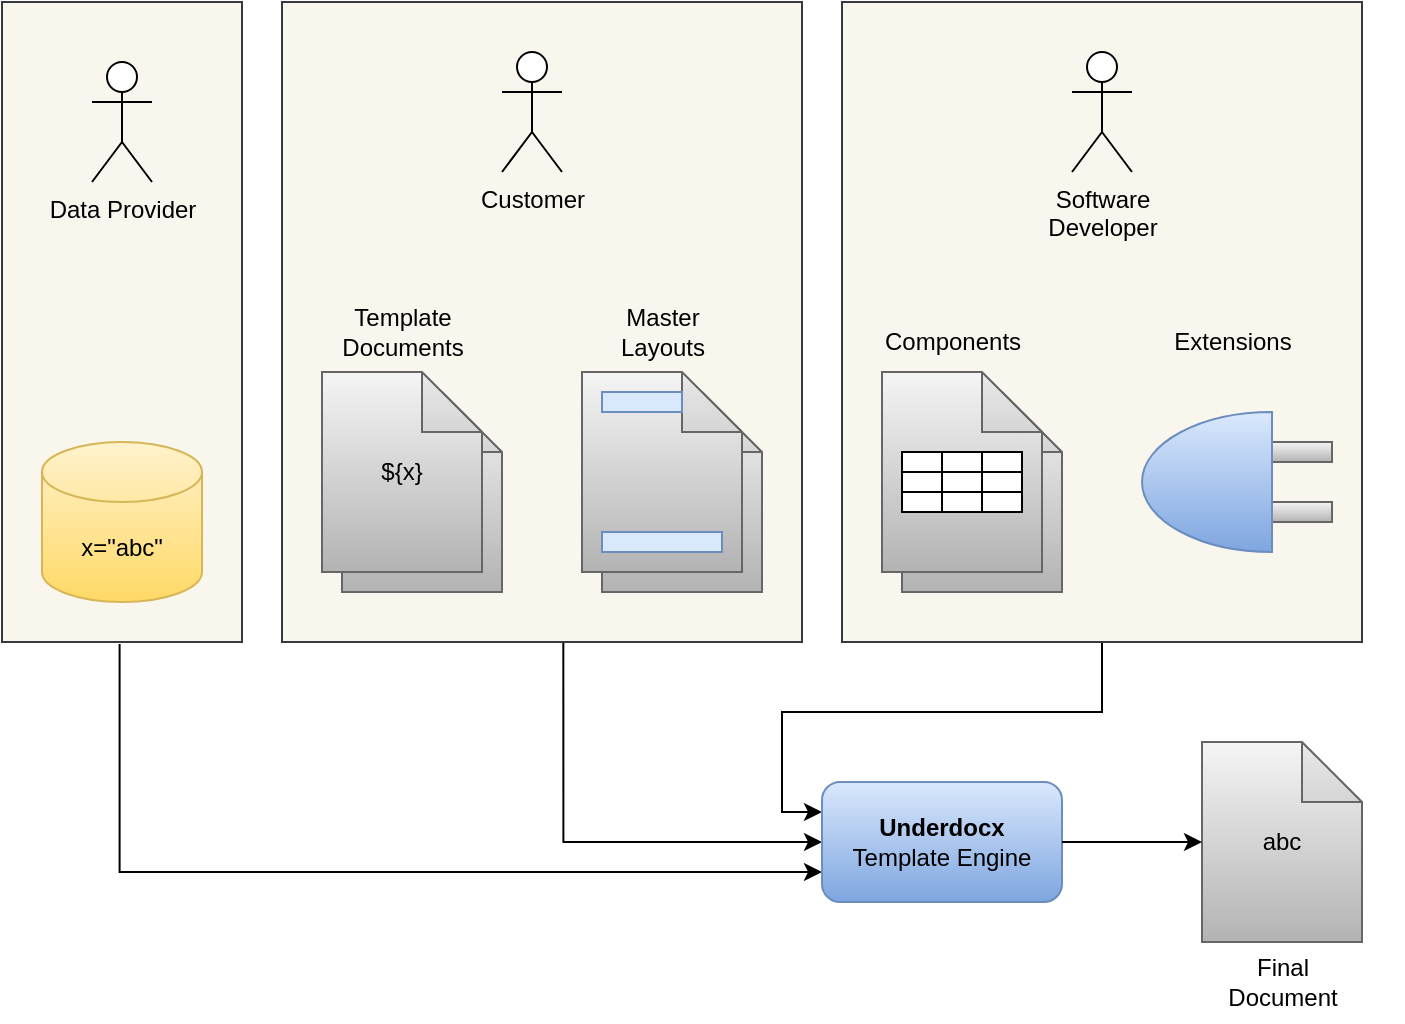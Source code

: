 <mxfile version="26.0.4">
  <diagram name="Seite-1" id="2_PFGbZ4jDWjoBrt2Cnf">
    <mxGraphModel dx="1366" dy="804" grid="1" gridSize="10" guides="1" tooltips="1" connect="1" arrows="1" fold="1" page="1" pageScale="1" pageWidth="827" pageHeight="1169" math="0" shadow="0">
      <root>
        <mxCell id="0" />
        <mxCell id="1" parent="0" />
        <mxCell id="XUTKUhy3H7NS5KbUsb5x-34" style="edgeStyle=orthogonalEdgeStyle;rounded=0;orthogonalLoop=1;jettySize=auto;html=1;entryX=0;entryY=0.25;entryDx=0;entryDy=0;" edge="1" parent="1" source="XUTKUhy3H7NS5KbUsb5x-29" target="XUTKUhy3H7NS5KbUsb5x-1">
          <mxGeometry relative="1" as="geometry" />
        </mxCell>
        <mxCell id="XUTKUhy3H7NS5KbUsb5x-29" value="" style="verticalLabelPosition=bottom;verticalAlign=top;html=1;shape=mxgraph.basic.rect;fillColor2=none;strokeWidth=1;size=20;indent=5;fillColor=#f9f7ed;strokeColor=#36393d;" vertex="1" parent="1">
          <mxGeometry x="480" y="570" width="260" height="320" as="geometry" />
        </mxCell>
        <mxCell id="XUTKUhy3H7NS5KbUsb5x-35" style="edgeStyle=orthogonalEdgeStyle;rounded=0;orthogonalLoop=1;jettySize=auto;html=1;entryX=0;entryY=0.5;entryDx=0;entryDy=0;exitX=0.541;exitY=1;exitDx=0;exitDy=0;exitPerimeter=0;" edge="1" parent="1" source="XUTKUhy3H7NS5KbUsb5x-28" target="XUTKUhy3H7NS5KbUsb5x-1">
          <mxGeometry relative="1" as="geometry" />
        </mxCell>
        <mxCell id="XUTKUhy3H7NS5KbUsb5x-28" value="" style="verticalLabelPosition=bottom;verticalAlign=top;html=1;shape=mxgraph.basic.rect;fillColor2=none;strokeWidth=1;size=20;indent=5;fillColor=#f9f7ed;strokeColor=#36393d;" vertex="1" parent="1">
          <mxGeometry x="200" y="570" width="260" height="320" as="geometry" />
        </mxCell>
        <mxCell id="XUTKUhy3H7NS5KbUsb5x-36" style="edgeStyle=orthogonalEdgeStyle;rounded=0;orthogonalLoop=1;jettySize=auto;html=1;entryX=0;entryY=0.75;entryDx=0;entryDy=0;exitX=0.49;exitY=1.003;exitDx=0;exitDy=0;exitPerimeter=0;" edge="1" parent="1" source="XUTKUhy3H7NS5KbUsb5x-27" target="XUTKUhy3H7NS5KbUsb5x-1">
          <mxGeometry relative="1" as="geometry" />
        </mxCell>
        <mxCell id="XUTKUhy3H7NS5KbUsb5x-27" value="" style="verticalLabelPosition=bottom;verticalAlign=top;html=1;shape=mxgraph.basic.rect;fillColor2=none;strokeWidth=1;size=20;indent=5;fillColor=#f9f7ed;strokeColor=#36393d;" vertex="1" parent="1">
          <mxGeometry x="60" y="570" width="120" height="320" as="geometry" />
        </mxCell>
        <mxCell id="Grm8LHgIVp3oz6h8upT6-26" value="" style="rounded=0;whiteSpace=wrap;html=1;fillColor=#f5f5f5;gradientColor=#b3b3b3;strokeColor=#666666;" parent="1" vertex="1">
          <mxGeometry x="685" y="790" width="40" height="10" as="geometry" />
        </mxCell>
        <mxCell id="Grm8LHgIVp3oz6h8upT6-27" value="" style="rounded=0;whiteSpace=wrap;html=1;fillColor=#f5f5f5;gradientColor=#b3b3b3;strokeColor=#666666;" parent="1" vertex="1">
          <mxGeometry x="685" y="820" width="40" height="10" as="geometry" />
        </mxCell>
        <mxCell id="Df29_Mr0B61EmgmB0qkO-9" value="abc" style="shape=note;whiteSpace=wrap;html=1;backgroundOutline=1;darkOpacity=0.05;fillColor=#f5f5f5;strokeColor=#666666;gradientColor=#b3b3b3;" parent="1" vertex="1">
          <mxGeometry x="660" y="940" width="80" height="100" as="geometry" />
        </mxCell>
        <mxCell id="Df29_Mr0B61EmgmB0qkO-11" value="Final&lt;br&gt;Document" style="text;html=1;align=center;verticalAlign=middle;resizable=0;points=[];autosize=1;strokeColor=none;fillColor=none;" parent="1" vertex="1">
          <mxGeometry x="660" y="1040" width="80" height="40" as="geometry" />
        </mxCell>
        <mxCell id="Grm8LHgIVp3oz6h8upT6-28" value="Extensions" style="text;html=1;align=center;verticalAlign=middle;resizable=0;points=[];autosize=1;strokeColor=none;fillColor=none;" parent="1" vertex="1">
          <mxGeometry x="635" y="725" width="80" height="30" as="geometry" />
        </mxCell>
        <mxCell id="Grm8LHgIVp3oz6h8upT6-31" value="Data Provider" style="shape=umlActor;verticalLabelPosition=bottom;verticalAlign=top;html=1;outlineConnect=0;" parent="1" vertex="1">
          <mxGeometry x="105" y="600" width="30" height="60" as="geometry" />
        </mxCell>
        <mxCell id="Grm8LHgIVp3oz6h8upT6-34" value="Customer" style="shape=umlActor;verticalLabelPosition=bottom;verticalAlign=top;html=1;outlineConnect=0;" parent="1" vertex="1">
          <mxGeometry x="310" y="595" width="30" height="60" as="geometry" />
        </mxCell>
        <mxCell id="Grm8LHgIVp3oz6h8upT6-35" value="Software&lt;br&gt;Developer" style="shape=umlActor;verticalLabelPosition=bottom;verticalAlign=top;html=1;outlineConnect=0;" parent="1" vertex="1">
          <mxGeometry x="595" y="595" width="30" height="60" as="geometry" />
        </mxCell>
        <mxCell id="XUTKUhy3H7NS5KbUsb5x-1" value="&lt;b&gt;Underdocx&lt;/b&gt;&lt;div&gt;Template Engine&lt;/div&gt;" style="rounded=1;whiteSpace=wrap;html=1;fillColor=#dae8fc;strokeColor=#6c8ebf;gradientColor=#7ea6e0;" vertex="1" parent="1">
          <mxGeometry x="470" y="960" width="120" height="60" as="geometry" />
        </mxCell>
        <mxCell id="XUTKUhy3H7NS5KbUsb5x-2" value="" style="verticalLabelPosition=bottom;verticalAlign=top;html=1;shape=mxgraph.basic.pie;startAngle=0.5;endAngle=0;fillColor=#dae8fc;gradientColor=#7ea6e0;strokeColor=#6c8ebf;" vertex="1" parent="1">
          <mxGeometry x="630" y="775" width="130" height="70" as="geometry" />
        </mxCell>
        <mxCell id="XUTKUhy3H7NS5KbUsb5x-3" value="x=&quot;abc&quot;" style="shape=cylinder3;whiteSpace=wrap;html=1;boundedLbl=1;backgroundOutline=1;size=15;fillColor=#fff2cc;strokeColor=#d6b656;gradientColor=#ffd966;" vertex="1" parent="1">
          <mxGeometry x="80" y="790" width="80" height="80" as="geometry" />
        </mxCell>
        <mxCell id="XUTKUhy3H7NS5KbUsb5x-4" value="${x}" style="shape=note;whiteSpace=wrap;html=1;backgroundOutline=1;darkOpacity=0.05;fillColor=#f5f5f5;strokeColor=#666666;gradientColor=#b3b3b3;" vertex="1" parent="1">
          <mxGeometry x="230" y="765" width="80" height="100" as="geometry" />
        </mxCell>
        <mxCell id="XUTKUhy3H7NS5KbUsb5x-5" value="Template&lt;div&gt;Documents&lt;/div&gt;" style="text;html=1;align=center;verticalAlign=middle;resizable=0;points=[];autosize=1;strokeColor=none;fillColor=none;" vertex="1" parent="1">
          <mxGeometry x="220" y="715" width="80" height="40" as="geometry" />
        </mxCell>
        <mxCell id="XUTKUhy3H7NS5KbUsb5x-6" value="${x}" style="shape=note;whiteSpace=wrap;html=1;backgroundOutline=1;darkOpacity=0.05;fillColor=#f5f5f5;strokeColor=#666666;gradientColor=#b3b3b3;" vertex="1" parent="1">
          <mxGeometry x="220" y="755" width="80" height="100" as="geometry" />
        </mxCell>
        <mxCell id="XUTKUhy3H7NS5KbUsb5x-7" value="" style="shape=note;whiteSpace=wrap;html=1;backgroundOutline=1;darkOpacity=0.05;fillColor=#f5f5f5;strokeColor=#666666;gradientColor=#b3b3b3;" vertex="1" parent="1">
          <mxGeometry x="360" y="765" width="80" height="100" as="geometry" />
        </mxCell>
        <mxCell id="XUTKUhy3H7NS5KbUsb5x-8" value="" style="shape=note;whiteSpace=wrap;html=1;backgroundOutline=1;darkOpacity=0.05;fillColor=#f5f5f5;strokeColor=#666666;gradientColor=#b3b3b3;" vertex="1" parent="1">
          <mxGeometry x="350" y="755" width="80" height="100" as="geometry" />
        </mxCell>
        <mxCell id="XUTKUhy3H7NS5KbUsb5x-9" value="Master&lt;br&gt;Layouts" style="text;html=1;align=center;verticalAlign=middle;resizable=0;points=[];autosize=1;strokeColor=none;fillColor=none;" vertex="1" parent="1">
          <mxGeometry x="355" y="715" width="70" height="40" as="geometry" />
        </mxCell>
        <mxCell id="XUTKUhy3H7NS5KbUsb5x-10" value="" style="rounded=0;whiteSpace=wrap;html=1;fillColor=#dae8fc;strokeColor=#6c8ebf;" vertex="1" parent="1">
          <mxGeometry x="360" y="765" width="40" height="10" as="geometry" />
        </mxCell>
        <mxCell id="XUTKUhy3H7NS5KbUsb5x-11" value="" style="rounded=0;whiteSpace=wrap;html=1;fillColor=#dae8fc;strokeColor=#6c8ebf;" vertex="1" parent="1">
          <mxGeometry x="360" y="835" width="60" height="10" as="geometry" />
        </mxCell>
        <mxCell id="XUTKUhy3H7NS5KbUsb5x-12" value="" style="shape=note;whiteSpace=wrap;html=1;backgroundOutline=1;darkOpacity=0.05;fillColor=#f5f5f5;strokeColor=#666666;gradientColor=#b3b3b3;" vertex="1" parent="1">
          <mxGeometry x="510" y="765" width="80" height="100" as="geometry" />
        </mxCell>
        <mxCell id="XUTKUhy3H7NS5KbUsb5x-13" value="" style="shape=note;whiteSpace=wrap;html=1;backgroundOutline=1;darkOpacity=0.05;fillColor=#f5f5f5;strokeColor=#666666;gradientColor=#b3b3b3;" vertex="1" parent="1">
          <mxGeometry x="500" y="755" width="80" height="100" as="geometry" />
        </mxCell>
        <mxCell id="XUTKUhy3H7NS5KbUsb5x-14" value="Components" style="text;html=1;align=center;verticalAlign=middle;resizable=0;points=[];autosize=1;strokeColor=none;fillColor=none;" vertex="1" parent="1">
          <mxGeometry x="490" y="725" width="90" height="30" as="geometry" />
        </mxCell>
        <mxCell id="XUTKUhy3H7NS5KbUsb5x-15" value="" style="rounded=0;whiteSpace=wrap;html=1;" vertex="1" parent="1">
          <mxGeometry x="510" y="795" width="20" height="10" as="geometry" />
        </mxCell>
        <mxCell id="XUTKUhy3H7NS5KbUsb5x-16" value="" style="rounded=0;whiteSpace=wrap;html=1;" vertex="1" parent="1">
          <mxGeometry x="530" y="795" width="20" height="10" as="geometry" />
        </mxCell>
        <mxCell id="XUTKUhy3H7NS5KbUsb5x-17" value="" style="rounded=0;whiteSpace=wrap;html=1;" vertex="1" parent="1">
          <mxGeometry x="550" y="795" width="20" height="10" as="geometry" />
        </mxCell>
        <mxCell id="XUTKUhy3H7NS5KbUsb5x-18" value="" style="rounded=0;whiteSpace=wrap;html=1;" vertex="1" parent="1">
          <mxGeometry x="510" y="805" width="20" height="10" as="geometry" />
        </mxCell>
        <mxCell id="XUTKUhy3H7NS5KbUsb5x-19" value="" style="rounded=0;whiteSpace=wrap;html=1;" vertex="1" parent="1">
          <mxGeometry x="530" y="805" width="20" height="10" as="geometry" />
        </mxCell>
        <mxCell id="XUTKUhy3H7NS5KbUsb5x-20" value="" style="rounded=0;whiteSpace=wrap;html=1;" vertex="1" parent="1">
          <mxGeometry x="550" y="805" width="20" height="10" as="geometry" />
        </mxCell>
        <mxCell id="XUTKUhy3H7NS5KbUsb5x-21" value="" style="rounded=0;whiteSpace=wrap;html=1;" vertex="1" parent="1">
          <mxGeometry x="510" y="815" width="20" height="10" as="geometry" />
        </mxCell>
        <mxCell id="XUTKUhy3H7NS5KbUsb5x-22" value="" style="rounded=0;whiteSpace=wrap;html=1;" vertex="1" parent="1">
          <mxGeometry x="530" y="815" width="20" height="10" as="geometry" />
        </mxCell>
        <mxCell id="XUTKUhy3H7NS5KbUsb5x-23" value="" style="rounded=0;whiteSpace=wrap;html=1;" vertex="1" parent="1">
          <mxGeometry x="550" y="815" width="20" height="10" as="geometry" />
        </mxCell>
        <mxCell id="XUTKUhy3H7NS5KbUsb5x-37" style="edgeStyle=orthogonalEdgeStyle;rounded=0;orthogonalLoop=1;jettySize=auto;html=1;entryX=0;entryY=0.5;entryDx=0;entryDy=0;entryPerimeter=0;" edge="1" parent="1" source="XUTKUhy3H7NS5KbUsb5x-1" target="Df29_Mr0B61EmgmB0qkO-9">
          <mxGeometry relative="1" as="geometry" />
        </mxCell>
      </root>
    </mxGraphModel>
  </diagram>
</mxfile>
